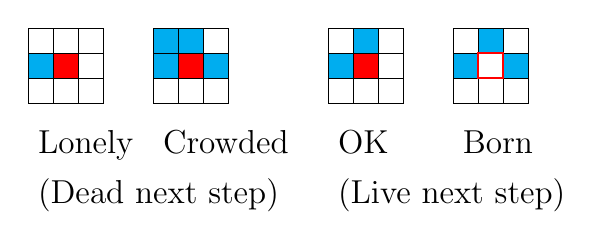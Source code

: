 \begin{tikzpicture}[y=-1cm]

% objects at depth 50:
\draw[black] (0.635,0.635) rectangle (1.587,1.587);
\path[draw=black,fill=red] (0.953,0.953) rectangle (1.27,1.27);
\draw[black] (0.635,0.953) -- (1.587,0.953);
\draw[black] (0.635,1.27) -- (1.587,1.27);
\draw[black] (0.953,0.635) -- (0.953,1.587);
\draw[black] (1.27,0.635) -- (1.27,1.587);
\draw[black] (2.223,0.635) rectangle (3.175,1.587);
\path[draw=black,fill=red] (2.54,0.953) rectangle (2.857,1.27);
\draw[black] (2.223,0.953) -- (3.175,0.953);
\draw[black] (2.223,1.27) -- (3.175,1.27);
\draw[black] (2.54,0.635) -- (2.54,1.587);
\draw[black] (2.857,0.635) -- (2.857,1.587);
\draw[black] (4.445,0.635) rectangle (5.397,1.587);
\path[draw=black,fill=red] (4.763,0.953) rectangle (5.08,1.27);
\draw[black] (4.445,0.953) -- (5.397,0.953);
\draw[black] (4.445,1.27) -- (5.397,1.27);
\draw[black] (4.763,0.635) -- (4.763,1.587);
\draw[black] (5.08,0.635) -- (5.08,1.587);
\draw[black] (6.032,0.635) rectangle (6.985,1.587);
\draw[black] (6.032,0.953) -- (6.985,0.953);
\draw[black] (6.35,0.635) -- (6.35,1.587);
\draw[black] (6.35,0.953) rectangle (6.668,1.27);
\draw[black] (6.032,1.27) -- (6.985,1.27);
\draw[black] (6.668,0.635) -- (6.668,1.587);
\path[draw=black,fill=cyan] (2.54,0.953) rectangle (2.223,1.27);
\path[draw=black,fill=cyan] (2.857,0.635) rectangle (2.54,0.953);
\path[draw=black,fill=cyan] (2.54,0.635) rectangle (2.223,0.953);
\path[draw=black,fill=cyan] (3.175,0.953) rectangle (2.857,1.27);
\path[draw=black,fill=cyan] (4.763,0.953) rectangle (4.445,1.27);
\path[draw=black,fill=cyan] (5.08,0.635) rectangle (4.763,0.953);
\path[draw=black,fill=cyan] (6.668,0.635) rectangle (6.35,0.953);
\path[draw=black,fill=cyan] (6.35,0.953) rectangle (6.032,1.27);
\path[draw=black,fill=cyan] (6.985,0.953) rectangle (6.668,1.27);
\path[draw=black,fill=cyan] (0.953,0.953) rectangle (0.635,1.27);
\draw[semithick,red] (6.668,0.953) rectangle (6.35,1.27);
\path (0.635,2.223) node[text=black,anchor=base west] {\large{}Lonely};
\path (2.223,2.223) node[text=black,anchor=base west] {\large{}Crowded};
\path (4.445,2.223) node[text=black,anchor=base west] {\large{}OK};
\path (6.032,2.223) node[text=black,anchor=base west] {\large{}Born};
\path (0.635,2.857) node[text=black,anchor=base west] {\large{}(Dead next step)};
\path (4.445,2.857) node[text=black,anchor=base west] {\large{}(Live next step)};

\end{tikzpicture}%
